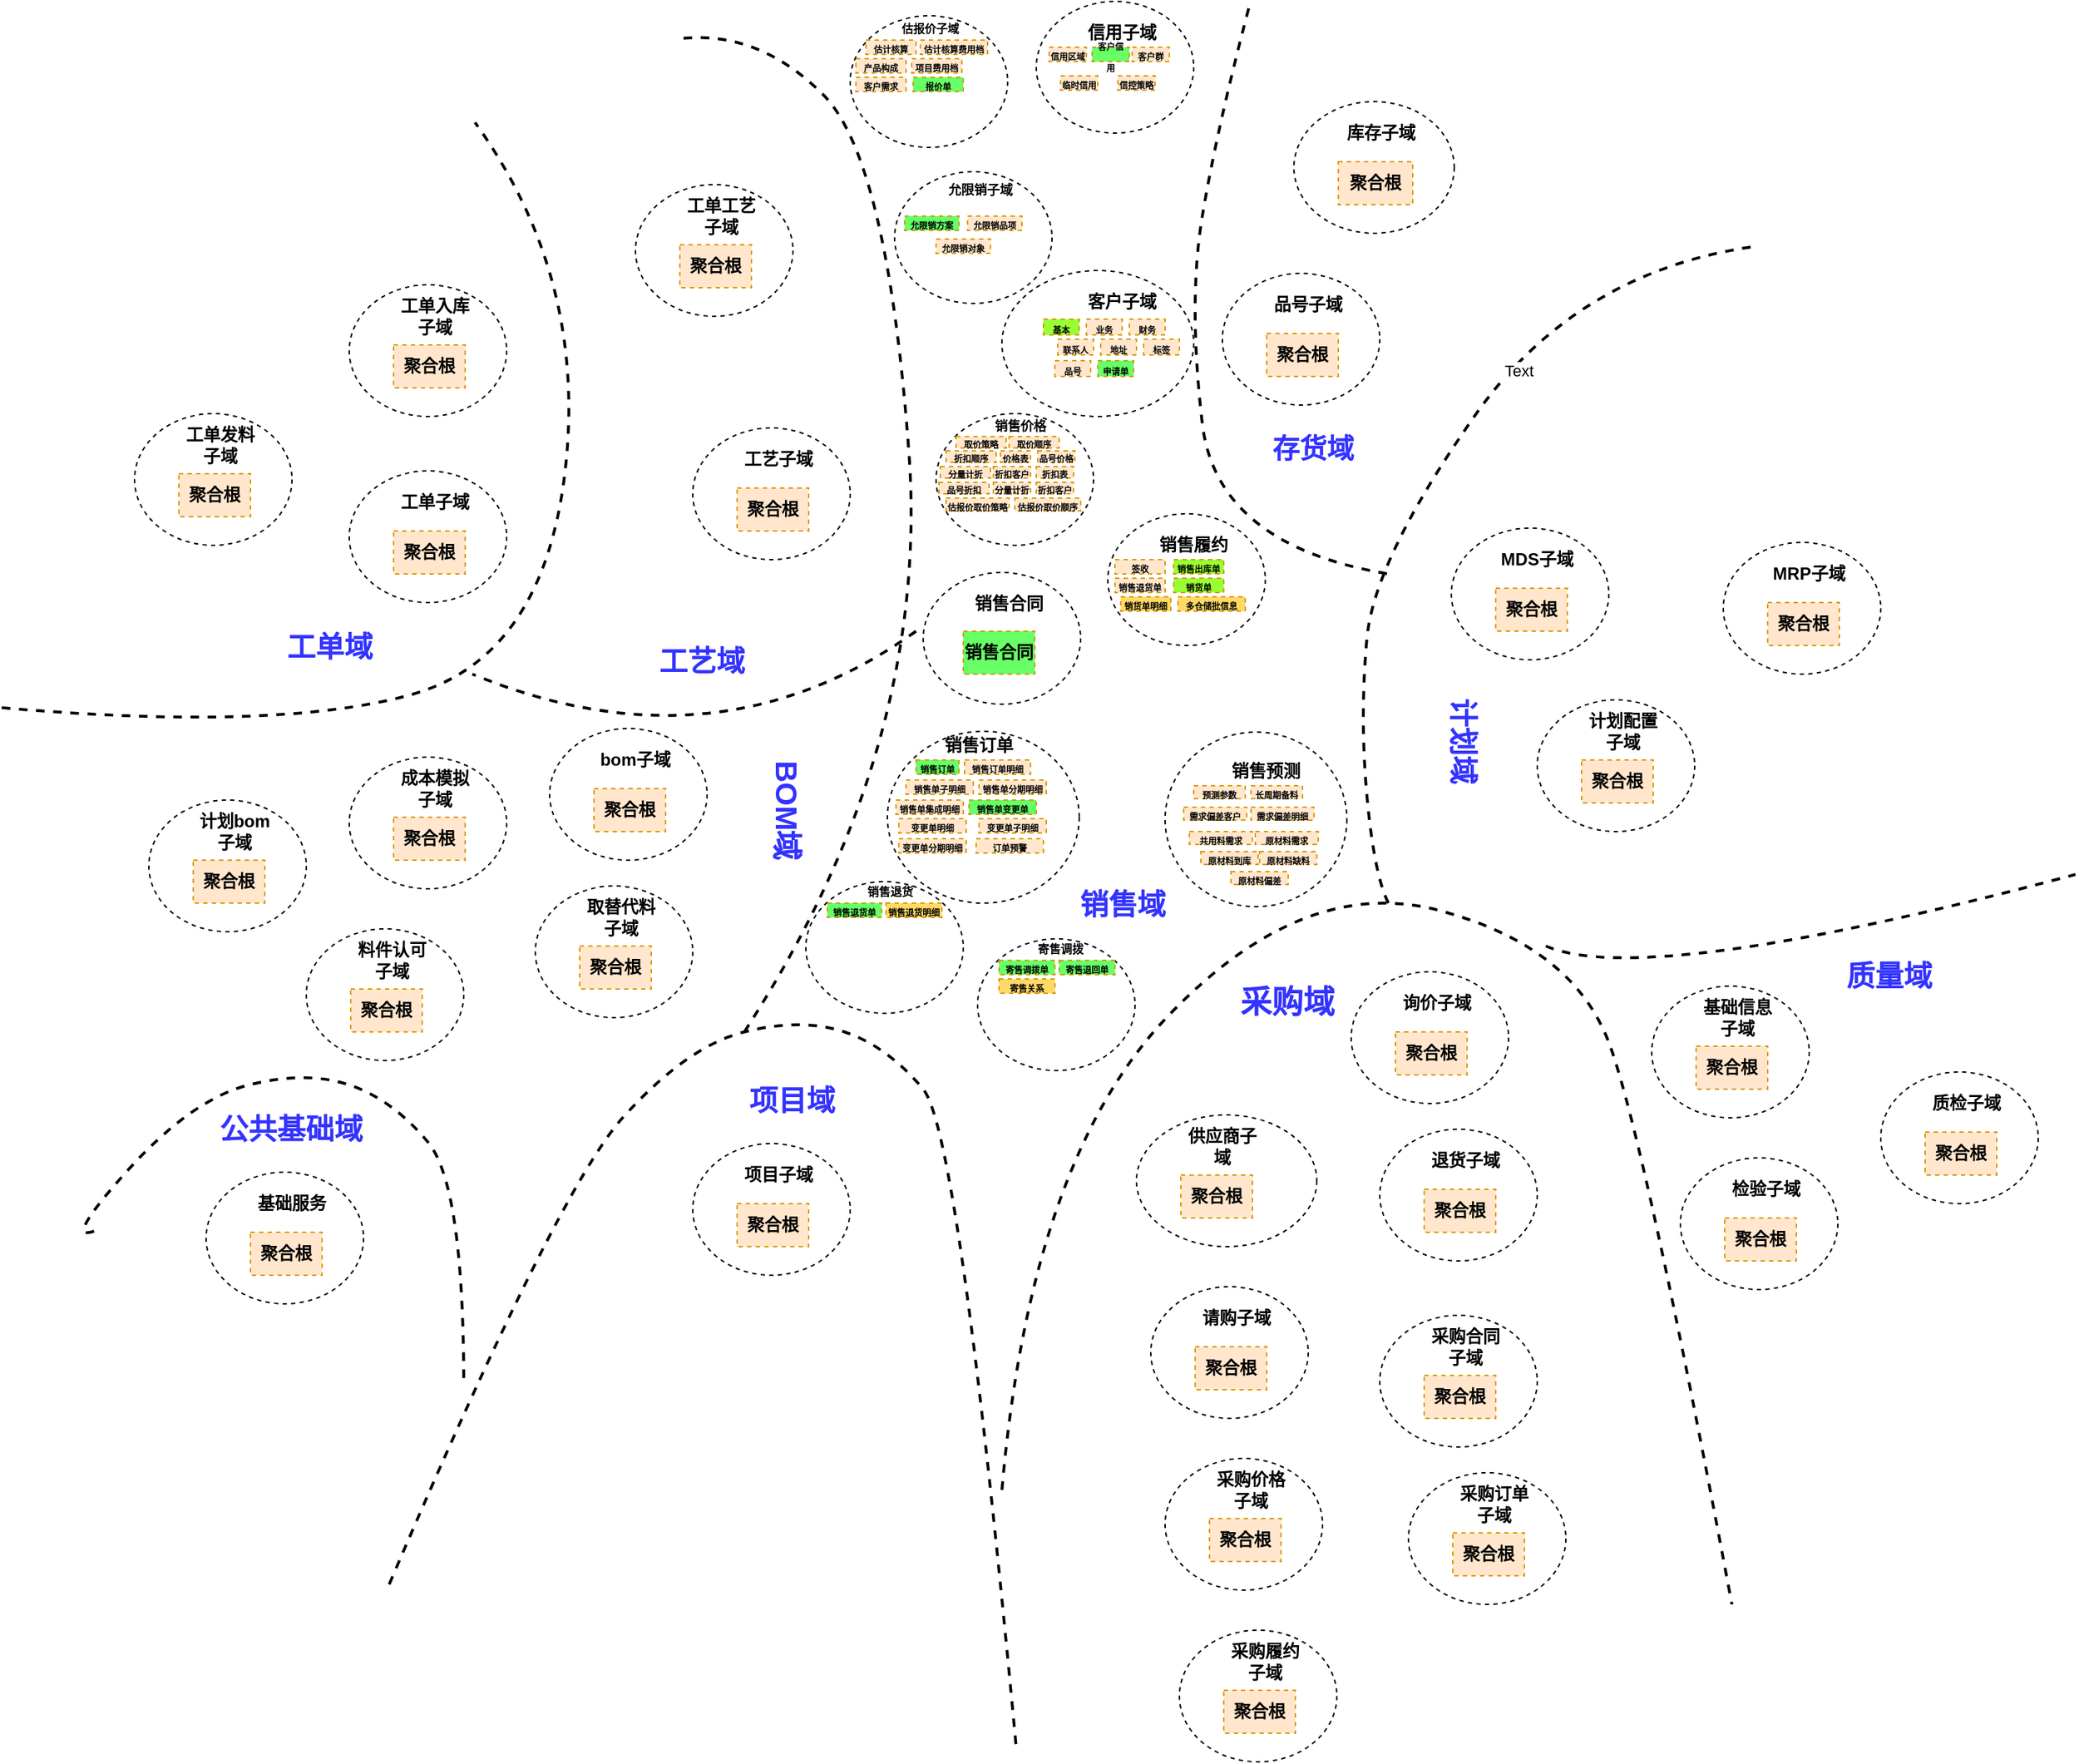 <mxfile version="24.4.0" type="github">
  <diagram name="第 1 页" id="gAhneNLGMRocs_wJU73B">
    <mxGraphModel dx="2501" dy="738" grid="1" gridSize="10" guides="1" tooltips="1" connect="1" arrows="1" fold="1" page="1" pageScale="1" pageWidth="827" pageHeight="1169" math="0" shadow="0">
      <root>
        <mxCell id="0" />
        <mxCell id="1" parent="0" />
        <mxCell id="z-uqwMR72b3MVvRLqWOY-53" value="" style="curved=1;endArrow=none;html=1;dashed=1;endFill=0;strokeWidth=2;fontStyle=1;exitX=0.005;exitY=0.406;exitDx=0;exitDy=0;exitPerimeter=0;" parent="1" edge="1">
          <mxGeometry width="50" height="50" relative="1" as="geometry">
            <mxPoint x="-318.8" y="543.44" as="sourcePoint" />
            <mxPoint x="11.847" y="134.539" as="targetPoint" />
            <Array as="points">
              <mxPoint x="-130" y="560" />
              <mxPoint x="60" y="510" />
              <mxPoint x="90" y="243" />
            </Array>
          </mxGeometry>
        </mxCell>
        <mxCell id="z-uqwMR72b3MVvRLqWOY-54" value="" style="curved=1;endArrow=none;html=1;dashed=1;endFill=0;strokeWidth=2;fontStyle=1;" parent="1" edge="1">
          <mxGeometry width="50" height="50" relative="1" as="geometry">
            <mxPoint x="380" y="1090" as="sourcePoint" />
            <mxPoint x="890" y="1170" as="targetPoint" />
            <Array as="points">
              <mxPoint x="400" y="860" />
              <mxPoint x="590" y="660" />
              <mxPoint x="780" y="710" />
              <mxPoint x="830" y="850" />
            </Array>
          </mxGeometry>
        </mxCell>
        <mxCell id="z-uqwMR72b3MVvRLqWOY-55" value="" style="curved=1;endArrow=none;html=1;dashed=1;endFill=0;strokeWidth=2;fontStyle=1;exitX=0.193;exitY=0.9;exitDx=0;exitDy=0;exitPerimeter=0;" parent="1" edge="1">
          <mxGeometry width="50" height="50" relative="1" as="geometry">
            <mxPoint x="-48.08" y="1156" as="sourcePoint" />
            <mxPoint x="390" y="1270" as="targetPoint" />
            <Array as="points">
              <mxPoint x="70" y="880" />
              <mxPoint x="160" y="780" />
              <mxPoint x="240" y="760" />
              <mxPoint x="300" y="780" />
              <mxPoint x="350" y="840" />
            </Array>
          </mxGeometry>
        </mxCell>
        <mxCell id="z-uqwMR72b3MVvRLqWOY-56" value="" style="curved=1;endArrow=none;html=1;dashed=1;endFill=0;strokeWidth=2;fontStyle=1;" parent="1" edge="1">
          <mxGeometry width="50" height="50" relative="1" as="geometry">
            <mxPoint x="320" y="490" as="sourcePoint" />
            <mxPoint x="10" y="520" as="targetPoint" />
            <Array as="points">
              <mxPoint x="180" y="590" />
              <mxPoint x="10" y="520" />
            </Array>
          </mxGeometry>
        </mxCell>
        <mxCell id="z-uqwMR72b3MVvRLqWOY-57" value="" style="curved=1;endArrow=none;html=1;dashed=1;endFill=0;strokeWidth=2;entryX=1;entryY=0;entryDx=0;entryDy=0;" parent="1" edge="1">
          <mxGeometry width="50" height="50" relative="1" as="geometry">
            <mxPoint x="650" y="680" as="sourcePoint" />
            <mxPoint x="903.117" y="221.594" as="targetPoint" />
            <Array as="points">
              <mxPoint x="640" y="660" />
              <mxPoint x="630" y="550" />
              <mxPoint x="640" y="440" />
              <mxPoint x="780" y="240" />
            </Array>
          </mxGeometry>
        </mxCell>
        <mxCell id="YBVbsnw1X_i6yfcpu3ao-67" value="Text" style="edgeLabel;html=1;align=center;verticalAlign=middle;resizable=0;points=[];" vertex="1" connectable="0" parent="z-uqwMR72b3MVvRLqWOY-57">
          <mxGeometry x="0.338" y="-7" relative="1" as="geometry">
            <mxPoint as="offset" />
          </mxGeometry>
        </mxCell>
        <mxCell id="z-uqwMR72b3MVvRLqWOY-58" value="" style="curved=1;endArrow=none;html=1;dashed=1;endFill=0;strokeWidth=2;endSize=4;entryX=0.334;entryY=0.029;entryDx=0;entryDy=0;entryPerimeter=0;" parent="1" edge="1">
          <mxGeometry width="50" height="50" relative="1" as="geometry">
            <mxPoint x="200" y="770" as="sourcePoint" />
            <mxPoint x="154.96" y="75.96" as="targetPoint" />
            <Array as="points">
              <mxPoint x="330" y="570" />
              <mxPoint x="300" y="160" />
              <mxPoint x="210" y="70" />
            </Array>
          </mxGeometry>
        </mxCell>
        <mxCell id="z-uqwMR72b3MVvRLqWOY-61" value="&lt;b&gt;&lt;font style=&quot;font-size: 22px&quot;&gt;采购域&lt;/font&gt;&lt;/b&gt;" style="text;html=1;align=center;verticalAlign=middle;resizable=0;points=[];autosize=1;strokeColor=none;fontSize=12;fontColor=#3333FF;" parent="1" vertex="1">
          <mxGeometry x="534" y="730" width="90" height="40" as="geometry" />
        </mxCell>
        <mxCell id="z-uqwMR72b3MVvRLqWOY-62" value="&lt;font style=&quot;font-size: 20px&quot;&gt;&lt;b&gt;项目域&lt;/b&gt;&lt;/font&gt;" style="text;html=1;align=center;verticalAlign=middle;resizable=0;points=[];autosize=1;strokeColor=none;fontSize=12;fontColor=#3333FF;" parent="1" vertex="1">
          <mxGeometry x="193" y="797" width="80" height="40" as="geometry" />
        </mxCell>
        <mxCell id="z-uqwMR72b3MVvRLqWOY-63" value="&lt;font style=&quot;font-size: 21px&quot;&gt;&lt;b&gt;BOM域&lt;/b&gt;&lt;/font&gt;" style="text;html=1;align=center;verticalAlign=middle;resizable=0;points=[];autosize=1;strokeColor=none;fontSize=12;rotation=90;fontColor=#3333FF;" parent="1" vertex="1">
          <mxGeometry x="185" y="595" width="90" height="40" as="geometry" />
        </mxCell>
        <mxCell id="z-uqwMR72b3MVvRLqWOY-64" value="&lt;font style=&quot;font-size: 20px&quot; color=&quot;#3333ff&quot;&gt;&lt;b&gt;计划域&lt;/b&gt;&lt;/font&gt;" style="text;html=1;align=center;verticalAlign=middle;resizable=0;points=[];autosize=1;strokeColor=none;fontSize=12;rotation=90;" parent="1" vertex="1">
          <mxGeometry x="663" y="547" width="80" height="40" as="geometry" />
        </mxCell>
        <mxCell id="z-uqwMR72b3MVvRLqWOY-65" value="&lt;font size=&quot;1&quot;&gt;&lt;b style=&quot;font-size: 20px&quot;&gt;销售域&lt;/b&gt;&lt;/font&gt;" style="text;html=1;align=center;verticalAlign=middle;resizable=0;points=[];autosize=1;strokeColor=none;fontSize=12;fontColor=#3333FF;" parent="1" vertex="1">
          <mxGeometry x="424" y="660" width="80" height="40" as="geometry" />
        </mxCell>
        <mxCell id="z-uqwMR72b3MVvRLqWOY-67" value="&lt;font size=&quot;1&quot;&gt;&lt;b style=&quot;font-size: 20px&quot;&gt;工单域&lt;/b&gt;&lt;/font&gt;" style="text;html=1;align=center;verticalAlign=middle;resizable=0;points=[];autosize=1;strokeColor=none;fontSize=12;fontColor=#3333FF;" parent="1" vertex="1">
          <mxGeometry x="-130" y="480" width="80" height="40" as="geometry" />
        </mxCell>
        <mxCell id="z-uqwMR72b3MVvRLqWOY-77" value="" style="ellipse;whiteSpace=wrap;html=1;gradientColor=#ffffff;dashed=1;fontStyle=1" parent="1" vertex="1">
          <mxGeometry x="274" y="60" width="110" height="92" as="geometry" />
        </mxCell>
        <mxCell id="z-uqwMR72b3MVvRLqWOY-78" value="&lt;font style=&quot;font-size: 6px;&quot;&gt;估计核算&lt;/font&gt;" style="rounded=0;whiteSpace=wrap;html=1;dashed=1;fillColor=#ffe6cc;strokeColor=#d79b00;fontStyle=1;fontSize=12;" parent="1" vertex="1">
          <mxGeometry x="285" y="77" width="35" height="10" as="geometry" />
        </mxCell>
        <mxCell id="z-uqwMR72b3MVvRLqWOY-81" value="&lt;b&gt;&lt;font style=&quot;font-size: 8px;&quot;&gt;估报价子域&lt;/font&gt;&lt;/b&gt;" style="text;html=1;strokeColor=none;fillColor=none;align=center;verticalAlign=middle;whiteSpace=wrap;rounded=0;" parent="1" vertex="1">
          <mxGeometry x="300" y="58" width="60" height="20" as="geometry" />
        </mxCell>
        <mxCell id="z-uqwMR72b3MVvRLqWOY-84" value="" style="curved=1;endArrow=none;html=1;dashed=1;endFill=0;strokeWidth=2;" parent="1" edge="1">
          <mxGeometry width="50" height="50" relative="1" as="geometry">
            <mxPoint x="760" y="710" as="sourcePoint" />
            <mxPoint x="1130" y="660" as="targetPoint" />
            <Array as="points">
              <mxPoint x="830" y="740" />
            </Array>
          </mxGeometry>
        </mxCell>
        <mxCell id="z-uqwMR72b3MVvRLqWOY-87" value="&lt;font style=&quot;font-size: 20px&quot;&gt;&lt;b&gt;质量域&lt;/b&gt;&lt;/font&gt;" style="text;html=1;strokeColor=none;fillColor=none;align=center;verticalAlign=middle;whiteSpace=wrap;rounded=0;fontColor=#3333FF;" parent="1" vertex="1">
          <mxGeometry x="950" y="720" width="100" height="20" as="geometry" />
        </mxCell>
        <mxCell id="z-uqwMR72b3MVvRLqWOY-115" value="" style="curved=1;endArrow=none;html=1;dashed=1;strokeWidth=2;endFill=0;exitX=0.61;exitY=0.012;exitDx=0;exitDy=0;exitPerimeter=0;" parent="1" edge="1">
          <mxGeometry width="50" height="50" relative="1" as="geometry">
            <mxPoint x="552.4" y="54.88" as="sourcePoint" />
            <mxPoint x="650" y="450" as="targetPoint" />
            <Array as="points">
              <mxPoint x="530" y="140" />
              <mxPoint x="510" y="260" />
              <mxPoint x="530" y="430" />
            </Array>
          </mxGeometry>
        </mxCell>
        <mxCell id="z-uqwMR72b3MVvRLqWOY-116" value="&lt;font style=&quot;font-size: 19px&quot; color=&quot;#3333ff&quot;&gt;&lt;b&gt;存货域&lt;/b&gt;&lt;/font&gt;" style="text;html=1;strokeColor=none;fillColor=none;align=center;verticalAlign=middle;whiteSpace=wrap;rounded=0;" parent="1" vertex="1">
          <mxGeometry x="555" y="353" width="85" height="20" as="geometry" />
        </mxCell>
        <mxCell id="z-uqwMR72b3MVvRLqWOY-169" value="" style="ellipse;whiteSpace=wrap;html=1;gradientColor=#ffffff;dashed=1;fontStyle=1" parent="1" vertex="1">
          <mxGeometry x="404" y="50" width="110" height="92" as="geometry" />
        </mxCell>
        <mxCell id="z-uqwMR72b3MVvRLqWOY-170" value="&lt;font style=&quot;font-size: 6px;&quot;&gt;信用区域&lt;/font&gt;" style="rounded=0;whiteSpace=wrap;html=1;dashed=1;fillColor=#ffe6cc;strokeColor=#d79b00;fontStyle=1;fontSize=12;" parent="1" vertex="1">
          <mxGeometry x="413" y="82" width="26" height="10" as="geometry" />
        </mxCell>
        <mxCell id="z-uqwMR72b3MVvRLqWOY-171" value="&lt;b&gt;信用子域&lt;/b&gt;" style="text;html=1;strokeColor=none;fillColor=none;align=center;verticalAlign=middle;whiteSpace=wrap;rounded=0;" parent="1" vertex="1">
          <mxGeometry x="434" y="62" width="60" height="20" as="geometry" />
        </mxCell>
        <mxCell id="z-uqwMR72b3MVvRLqWOY-172" value="" style="ellipse;whiteSpace=wrap;html=1;gradientColor=#ffffff;dashed=1;fontStyle=1" parent="1" vertex="1">
          <mxGeometry x="305" y="169" width="110" height="92" as="geometry" />
        </mxCell>
        <mxCell id="z-uqwMR72b3MVvRLqWOY-173" value="&lt;font style=&quot;font-size: 6px;&quot;&gt;允限销方案&lt;/font&gt;" style="rounded=0;whiteSpace=wrap;html=1;dashed=1;fillColor=#66FF66;strokeColor=#d79b00;fontStyle=1;fontSize=12;" parent="1" vertex="1">
          <mxGeometry x="312" y="200" width="38" height="10" as="geometry" />
        </mxCell>
        <mxCell id="z-uqwMR72b3MVvRLqWOY-174" value="&lt;b&gt;&lt;font style=&quot;font-size: 9px;&quot;&gt;允限销子域&lt;/font&gt;&lt;/b&gt;" style="text;html=1;strokeColor=none;fillColor=none;align=center;verticalAlign=middle;whiteSpace=wrap;rounded=0;" parent="1" vertex="1">
          <mxGeometry x="335" y="171" width="60" height="20" as="geometry" />
        </mxCell>
        <mxCell id="z-uqwMR72b3MVvRLqWOY-175" value="" style="ellipse;whiteSpace=wrap;html=1;gradientColor=#ffffff;dashed=1;fontStyle=1" parent="1" vertex="1">
          <mxGeometry x="380" y="238" width="134" height="102" as="geometry" />
        </mxCell>
        <mxCell id="z-uqwMR72b3MVvRLqWOY-176" value="&lt;span style=&quot;font-size: 6px;&quot;&gt;业务&lt;/span&gt;" style="rounded=0;whiteSpace=wrap;html=1;dashed=1;fillColor=#ffe6cc;strokeColor=#d79b00;fontStyle=1;fontSize=12;" parent="1" vertex="1">
          <mxGeometry x="439" y="272" width="25" height="11" as="geometry" />
        </mxCell>
        <mxCell id="z-uqwMR72b3MVvRLqWOY-177" value="&lt;b&gt;客户子域&lt;/b&gt;" style="text;html=1;strokeColor=none;fillColor=none;align=center;verticalAlign=middle;whiteSpace=wrap;rounded=0;" parent="1" vertex="1">
          <mxGeometry x="434" y="250" width="60" height="20" as="geometry" />
        </mxCell>
        <mxCell id="z-uqwMR72b3MVvRLqWOY-178" value="" style="ellipse;whiteSpace=wrap;html=1;gradientColor=#ffffff;dashed=1;fontStyle=1" parent="1" vertex="1">
          <mxGeometry x="334" y="338" width="110" height="92" as="geometry" />
        </mxCell>
        <mxCell id="z-uqwMR72b3MVvRLqWOY-179" value="&lt;font style=&quot;font-size: 6px;&quot;&gt;取价策略&lt;/font&gt;" style="rounded=0;whiteSpace=wrap;html=1;dashed=1;fillColor=#ffe6cc;strokeColor=#d79b00;fontStyle=1;fontSize=12;" parent="1" vertex="1">
          <mxGeometry x="348" y="354" width="35" height="8" as="geometry" />
        </mxCell>
        <mxCell id="z-uqwMR72b3MVvRLqWOY-180" value="&lt;b&gt;&lt;font style=&quot;font-size: 9px;&quot;&gt;销售价格&lt;/font&gt;&lt;/b&gt;" style="text;html=1;strokeColor=none;fillColor=none;align=center;verticalAlign=middle;whiteSpace=wrap;rounded=0;" parent="1" vertex="1">
          <mxGeometry x="363" y="336" width="60" height="20" as="geometry" />
        </mxCell>
        <mxCell id="z-uqwMR72b3MVvRLqWOY-181" value="" style="ellipse;whiteSpace=wrap;html=1;gradientColor=#ffffff;dashed=1;fontStyle=1" parent="1" vertex="1">
          <mxGeometry x="454" y="408" width="110" height="92" as="geometry" />
        </mxCell>
        <mxCell id="z-uqwMR72b3MVvRLqWOY-182" value="&lt;font style=&quot;font-size: 6px;&quot;&gt;签收&lt;/font&gt;" style="rounded=0;whiteSpace=wrap;html=1;dashed=1;fillColor=#ffe6cc;strokeColor=#d79b00;fontStyle=1;fontSize=12;" parent="1" vertex="1">
          <mxGeometry x="459" y="440" width="35" height="10" as="geometry" />
        </mxCell>
        <mxCell id="z-uqwMR72b3MVvRLqWOY-183" value="&lt;b&gt;销售履约&lt;/b&gt;" style="text;html=1;strokeColor=none;fillColor=none;align=center;verticalAlign=middle;whiteSpace=wrap;rounded=0;" parent="1" vertex="1">
          <mxGeometry x="484" y="420" width="60" height="20" as="geometry" />
        </mxCell>
        <mxCell id="z-uqwMR72b3MVvRLqWOY-184" value="" style="ellipse;whiteSpace=wrap;html=1;gradientColor=#ffffff;dashed=1;fontStyle=1" parent="1" vertex="1">
          <mxGeometry x="325" y="449" width="110" height="92" as="geometry" />
        </mxCell>
        <mxCell id="z-uqwMR72b3MVvRLqWOY-185" value="销售合同" style="rounded=0;whiteSpace=wrap;html=1;dashed=1;fillColor=#66FF66;strokeColor=#d79b00;fontStyle=1;fontSize=12;" parent="1" vertex="1">
          <mxGeometry x="353" y="490" width="50" height="30" as="geometry" />
        </mxCell>
        <mxCell id="z-uqwMR72b3MVvRLqWOY-186" value="&lt;b&gt;销售合同&lt;/b&gt;" style="text;html=1;strokeColor=none;fillColor=none;align=center;verticalAlign=middle;whiteSpace=wrap;rounded=0;" parent="1" vertex="1">
          <mxGeometry x="355" y="461" width="60" height="20" as="geometry" />
        </mxCell>
        <mxCell id="z-uqwMR72b3MVvRLqWOY-187" value="" style="ellipse;whiteSpace=wrap;html=1;gradientColor=#ffffff;dashed=1;fontStyle=1" parent="1" vertex="1">
          <mxGeometry x="494" y="560.5" width="127" height="122" as="geometry" />
        </mxCell>
        <mxCell id="z-uqwMR72b3MVvRLqWOY-188" value="&lt;span style=&quot;font-size: 6px;&quot;&gt;预测参数&lt;/span&gt;" style="rounded=0;whiteSpace=wrap;html=1;dashed=1;fillColor=#ffe6cc;strokeColor=#d79b00;fontStyle=1;fontSize=12;" parent="1" vertex="1">
          <mxGeometry x="514" y="598" width="36" height="9" as="geometry" />
        </mxCell>
        <mxCell id="z-uqwMR72b3MVvRLqWOY-189" value="&lt;b&gt;销售预测&lt;/b&gt;" style="text;html=1;strokeColor=none;fillColor=none;align=center;verticalAlign=middle;whiteSpace=wrap;rounded=0;" parent="1" vertex="1">
          <mxGeometry x="534" y="578" width="61" height="19" as="geometry" />
        </mxCell>
        <mxCell id="z-uqwMR72b3MVvRLqWOY-190" value="" style="ellipse;whiteSpace=wrap;html=1;gradientColor=#ffffff;dashed=1;fontStyle=1" parent="1" vertex="1">
          <mxGeometry x="300" y="560" width="134" height="120" as="geometry" />
        </mxCell>
        <mxCell id="z-uqwMR72b3MVvRLqWOY-191" value="&lt;font style=&quot;font-size: 6px;&quot;&gt;销售订单&lt;/font&gt;" style="rounded=0;whiteSpace=wrap;html=1;dashed=1;fillColor=#66FF66;strokeColor=#d79b00;fontStyle=1;fontSize=12;" parent="1" vertex="1">
          <mxGeometry x="320" y="580" width="30" height="10" as="geometry" />
        </mxCell>
        <mxCell id="z-uqwMR72b3MVvRLqWOY-192" value="&lt;b&gt;销售订单&lt;/b&gt;" style="text;html=1;strokeColor=none;fillColor=none;align=center;verticalAlign=middle;whiteSpace=wrap;rounded=0;" parent="1" vertex="1">
          <mxGeometry x="334" y="560" width="60" height="20" as="geometry" />
        </mxCell>
        <mxCell id="z-uqwMR72b3MVvRLqWOY-193" value="" style="ellipse;whiteSpace=wrap;html=1;gradientColor=#ffffff;dashed=1;fontStyle=1" parent="1" vertex="1">
          <mxGeometry x="474" y="828" width="126" height="92" as="geometry" />
        </mxCell>
        <mxCell id="z-uqwMR72b3MVvRLqWOY-194" value="聚合根" style="rounded=0;whiteSpace=wrap;html=1;dashed=1;fillColor=#ffe6cc;strokeColor=#d79b00;fontStyle=1;fontSize=12;" parent="1" vertex="1">
          <mxGeometry x="505" y="870" width="50" height="30" as="geometry" />
        </mxCell>
        <mxCell id="z-uqwMR72b3MVvRLqWOY-195" value="&lt;b&gt;供应商子域&lt;/b&gt;" style="text;html=1;strokeColor=none;fillColor=none;align=center;verticalAlign=middle;whiteSpace=wrap;rounded=0;" parent="1" vertex="1">
          <mxGeometry x="504" y="840" width="60" height="20" as="geometry" />
        </mxCell>
        <mxCell id="z-uqwMR72b3MVvRLqWOY-196" value="" style="ellipse;whiteSpace=wrap;html=1;gradientColor=#ffffff;dashed=1;fontStyle=1" parent="1" vertex="1">
          <mxGeometry x="624" y="728" width="110" height="92" as="geometry" />
        </mxCell>
        <mxCell id="z-uqwMR72b3MVvRLqWOY-197" value="聚合根" style="rounded=0;whiteSpace=wrap;html=1;dashed=1;fillColor=#ffe6cc;strokeColor=#d79b00;fontStyle=1;fontSize=12;" parent="1" vertex="1">
          <mxGeometry x="655" y="770" width="50" height="30" as="geometry" />
        </mxCell>
        <mxCell id="z-uqwMR72b3MVvRLqWOY-198" value="&lt;b&gt;询价子域&lt;/b&gt;" style="text;html=1;strokeColor=none;fillColor=none;align=center;verticalAlign=middle;whiteSpace=wrap;rounded=0;" parent="1" vertex="1">
          <mxGeometry x="654" y="740" width="60" height="20" as="geometry" />
        </mxCell>
        <mxCell id="z-uqwMR72b3MVvRLqWOY-199" value="" style="ellipse;whiteSpace=wrap;html=1;gradientColor=#ffffff;dashed=1;fontStyle=1" parent="1" vertex="1">
          <mxGeometry x="484" y="948" width="110" height="92" as="geometry" />
        </mxCell>
        <mxCell id="z-uqwMR72b3MVvRLqWOY-200" value="聚合根" style="rounded=0;whiteSpace=wrap;html=1;dashed=1;fillColor=#ffe6cc;strokeColor=#d79b00;fontStyle=1;fontSize=12;" parent="1" vertex="1">
          <mxGeometry x="515" y="990" width="50" height="30" as="geometry" />
        </mxCell>
        <mxCell id="z-uqwMR72b3MVvRLqWOY-201" value="&lt;b&gt;请购子域&lt;/b&gt;" style="text;html=1;strokeColor=none;fillColor=none;align=center;verticalAlign=middle;whiteSpace=wrap;rounded=0;" parent="1" vertex="1">
          <mxGeometry x="514" y="960" width="60" height="20" as="geometry" />
        </mxCell>
        <mxCell id="z-uqwMR72b3MVvRLqWOY-204" value="" style="ellipse;whiteSpace=wrap;html=1;gradientColor=#ffffff;dashed=1;fontStyle=1" parent="1" vertex="1">
          <mxGeometry x="644" y="838" width="110" height="92" as="geometry" />
        </mxCell>
        <mxCell id="z-uqwMR72b3MVvRLqWOY-205" value="聚合根" style="rounded=0;whiteSpace=wrap;html=1;dashed=1;fillColor=#ffe6cc;strokeColor=#d79b00;fontStyle=1;fontSize=12;" parent="1" vertex="1">
          <mxGeometry x="675" y="880" width="50" height="30" as="geometry" />
        </mxCell>
        <mxCell id="z-uqwMR72b3MVvRLqWOY-206" value="&lt;b&gt;退货子域&lt;/b&gt;" style="text;html=1;strokeColor=none;fillColor=none;align=center;verticalAlign=middle;whiteSpace=wrap;rounded=0;" parent="1" vertex="1">
          <mxGeometry x="674" y="850" width="60" height="20" as="geometry" />
        </mxCell>
        <mxCell id="z-uqwMR72b3MVvRLqWOY-207" value="" style="ellipse;whiteSpace=wrap;html=1;gradientColor=#ffffff;dashed=1;fontStyle=1" parent="1" vertex="1">
          <mxGeometry x="494" y="1068" width="110" height="92" as="geometry" />
        </mxCell>
        <mxCell id="z-uqwMR72b3MVvRLqWOY-208" value="聚合根" style="rounded=0;whiteSpace=wrap;html=1;dashed=1;fillColor=#ffe6cc;strokeColor=#d79b00;fontStyle=1;fontSize=12;" parent="1" vertex="1">
          <mxGeometry x="525" y="1110" width="50" height="30" as="geometry" />
        </mxCell>
        <mxCell id="z-uqwMR72b3MVvRLqWOY-209" value="&lt;b&gt;采购价格子域&lt;/b&gt;" style="text;html=1;strokeColor=none;fillColor=none;align=center;verticalAlign=middle;whiteSpace=wrap;rounded=0;" parent="1" vertex="1">
          <mxGeometry x="524" y="1080" width="60" height="20" as="geometry" />
        </mxCell>
        <mxCell id="z-uqwMR72b3MVvRLqWOY-210" value="" style="ellipse;whiteSpace=wrap;html=1;gradientColor=#ffffff;dashed=1;fontStyle=1" parent="1" vertex="1">
          <mxGeometry x="644" y="968" width="110" height="92" as="geometry" />
        </mxCell>
        <mxCell id="z-uqwMR72b3MVvRLqWOY-211" value="聚合根" style="rounded=0;whiteSpace=wrap;html=1;dashed=1;fillColor=#ffe6cc;strokeColor=#d79b00;fontStyle=1;fontSize=12;" parent="1" vertex="1">
          <mxGeometry x="675" y="1010" width="50" height="30" as="geometry" />
        </mxCell>
        <mxCell id="z-uqwMR72b3MVvRLqWOY-212" value="&lt;b&gt;采购合同子域&lt;/b&gt;" style="text;html=1;strokeColor=none;fillColor=none;align=center;verticalAlign=middle;whiteSpace=wrap;rounded=0;" parent="1" vertex="1">
          <mxGeometry x="674" y="980" width="60" height="20" as="geometry" />
        </mxCell>
        <mxCell id="z-uqwMR72b3MVvRLqWOY-213" value="" style="ellipse;whiteSpace=wrap;html=1;gradientColor=#ffffff;dashed=1;fontStyle=1" parent="1" vertex="1">
          <mxGeometry x="504" y="1188" width="110" height="92" as="geometry" />
        </mxCell>
        <mxCell id="z-uqwMR72b3MVvRLqWOY-214" value="聚合根" style="rounded=0;whiteSpace=wrap;html=1;dashed=1;fillColor=#ffe6cc;strokeColor=#d79b00;fontStyle=1;fontSize=12;" parent="1" vertex="1">
          <mxGeometry x="535" y="1230" width="50" height="30" as="geometry" />
        </mxCell>
        <mxCell id="z-uqwMR72b3MVvRLqWOY-215" value="&lt;b&gt;采购履约子域&lt;/b&gt;" style="text;html=1;strokeColor=none;fillColor=none;align=center;verticalAlign=middle;whiteSpace=wrap;rounded=0;" parent="1" vertex="1">
          <mxGeometry x="534" y="1200" width="60" height="20" as="geometry" />
        </mxCell>
        <mxCell id="z-uqwMR72b3MVvRLqWOY-216" value="" style="ellipse;whiteSpace=wrap;html=1;gradientColor=#ffffff;dashed=1;fontStyle=1" parent="1" vertex="1">
          <mxGeometry x="664" y="1078" width="110" height="92" as="geometry" />
        </mxCell>
        <mxCell id="z-uqwMR72b3MVvRLqWOY-217" value="聚合根" style="rounded=0;whiteSpace=wrap;html=1;dashed=1;fillColor=#ffe6cc;strokeColor=#d79b00;fontStyle=1;fontSize=12;" parent="1" vertex="1">
          <mxGeometry x="695" y="1120" width="50" height="30" as="geometry" />
        </mxCell>
        <mxCell id="z-uqwMR72b3MVvRLqWOY-218" value="&lt;b&gt;采购订单子域&lt;/b&gt;" style="text;html=1;strokeColor=none;fillColor=none;align=center;verticalAlign=middle;whiteSpace=wrap;rounded=0;" parent="1" vertex="1">
          <mxGeometry x="694" y="1090" width="60" height="20" as="geometry" />
        </mxCell>
        <mxCell id="z-uqwMR72b3MVvRLqWOY-219" value="&lt;font size=&quot;1&quot;&gt;&lt;b style=&quot;font-size: 20px&quot;&gt;工艺域&lt;/b&gt;&lt;/font&gt;" style="text;html=1;align=center;verticalAlign=middle;resizable=0;points=[];autosize=1;strokeColor=none;fontSize=12;fontColor=#3333FF;" parent="1" vertex="1">
          <mxGeometry x="130" y="490" width="80" height="40" as="geometry" />
        </mxCell>
        <mxCell id="z-uqwMR72b3MVvRLqWOY-220" value="" style="ellipse;whiteSpace=wrap;html=1;gradientColor=#ffffff;dashed=1;fontStyle=1" parent="1" vertex="1">
          <mxGeometry x="64" y="558" width="110" height="92" as="geometry" />
        </mxCell>
        <mxCell id="z-uqwMR72b3MVvRLqWOY-221" value="聚合根" style="rounded=0;whiteSpace=wrap;html=1;dashed=1;fillColor=#ffe6cc;strokeColor=#d79b00;fontStyle=1;fontSize=12;" parent="1" vertex="1">
          <mxGeometry x="95" y="600" width="50" height="30" as="geometry" />
        </mxCell>
        <mxCell id="z-uqwMR72b3MVvRLqWOY-222" value="&lt;b&gt;bom子域&lt;/b&gt;" style="text;html=1;strokeColor=none;fillColor=none;align=center;verticalAlign=middle;whiteSpace=wrap;rounded=0;" parent="1" vertex="1">
          <mxGeometry x="94" y="570" width="60" height="20" as="geometry" />
        </mxCell>
        <mxCell id="z-uqwMR72b3MVvRLqWOY-223" value="" style="ellipse;whiteSpace=wrap;html=1;gradientColor=#ffffff;dashed=1;fontStyle=1" parent="1" vertex="1">
          <mxGeometry x="54" y="668" width="110" height="92" as="geometry" />
        </mxCell>
        <mxCell id="z-uqwMR72b3MVvRLqWOY-224" value="聚合根" style="rounded=0;whiteSpace=wrap;html=1;dashed=1;fillColor=#ffe6cc;strokeColor=#d79b00;fontStyle=1;fontSize=12;" parent="1" vertex="1">
          <mxGeometry x="85" y="710" width="50" height="30" as="geometry" />
        </mxCell>
        <mxCell id="z-uqwMR72b3MVvRLqWOY-225" value="&lt;b&gt;取替代料子域&lt;/b&gt;" style="text;html=1;strokeColor=none;fillColor=none;align=center;verticalAlign=middle;whiteSpace=wrap;rounded=0;" parent="1" vertex="1">
          <mxGeometry x="84" y="680" width="60" height="20" as="geometry" />
        </mxCell>
        <mxCell id="z-uqwMR72b3MVvRLqWOY-226" value="" style="ellipse;whiteSpace=wrap;html=1;gradientColor=#ffffff;dashed=1;fontStyle=1" parent="1" vertex="1">
          <mxGeometry x="-76" y="578" width="110" height="92" as="geometry" />
        </mxCell>
        <mxCell id="z-uqwMR72b3MVvRLqWOY-227" value="聚合根" style="rounded=0;whiteSpace=wrap;html=1;dashed=1;fillColor=#ffe6cc;strokeColor=#d79b00;fontStyle=1;fontSize=12;" parent="1" vertex="1">
          <mxGeometry x="-45" y="620" width="50" height="30" as="geometry" />
        </mxCell>
        <mxCell id="z-uqwMR72b3MVvRLqWOY-228" value="&lt;b&gt;成本模拟子域&lt;/b&gt;" style="text;html=1;strokeColor=none;fillColor=none;align=center;verticalAlign=middle;whiteSpace=wrap;rounded=0;" parent="1" vertex="1">
          <mxGeometry x="-46" y="590" width="60" height="20" as="geometry" />
        </mxCell>
        <mxCell id="z-uqwMR72b3MVvRLqWOY-229" value="" style="ellipse;whiteSpace=wrap;html=1;gradientColor=#ffffff;dashed=1;fontStyle=1" parent="1" vertex="1">
          <mxGeometry x="-106" y="698" width="110" height="92" as="geometry" />
        </mxCell>
        <mxCell id="z-uqwMR72b3MVvRLqWOY-230" value="聚合根" style="rounded=0;whiteSpace=wrap;html=1;dashed=1;fillColor=#ffe6cc;strokeColor=#d79b00;fontStyle=1;fontSize=12;" parent="1" vertex="1">
          <mxGeometry x="-75" y="740" width="50" height="30" as="geometry" />
        </mxCell>
        <mxCell id="z-uqwMR72b3MVvRLqWOY-231" value="&lt;b&gt;料件认可子域&lt;/b&gt;" style="text;html=1;strokeColor=none;fillColor=none;align=center;verticalAlign=middle;whiteSpace=wrap;rounded=0;" parent="1" vertex="1">
          <mxGeometry x="-76" y="710" width="60" height="20" as="geometry" />
        </mxCell>
        <mxCell id="z-uqwMR72b3MVvRLqWOY-232" value="" style="ellipse;whiteSpace=wrap;html=1;gradientColor=#ffffff;dashed=1;fontStyle=1" parent="1" vertex="1">
          <mxGeometry x="-216" y="608" width="110" height="92" as="geometry" />
        </mxCell>
        <mxCell id="z-uqwMR72b3MVvRLqWOY-233" value="聚合根" style="rounded=0;whiteSpace=wrap;html=1;dashed=1;fillColor=#ffe6cc;strokeColor=#d79b00;fontStyle=1;fontSize=12;" parent="1" vertex="1">
          <mxGeometry x="-185" y="650" width="50" height="30" as="geometry" />
        </mxCell>
        <mxCell id="z-uqwMR72b3MVvRLqWOY-234" value="&lt;b&gt;计划bom子域&lt;/b&gt;" style="text;html=1;strokeColor=none;fillColor=none;align=center;verticalAlign=middle;whiteSpace=wrap;rounded=0;" parent="1" vertex="1">
          <mxGeometry x="-186" y="620" width="60" height="20" as="geometry" />
        </mxCell>
        <mxCell id="z-uqwMR72b3MVvRLqWOY-235" value="" style="ellipse;whiteSpace=wrap;html=1;gradientColor=#ffffff;dashed=1;fontStyle=1" parent="1" vertex="1">
          <mxGeometry x="-76" y="378" width="110" height="92" as="geometry" />
        </mxCell>
        <mxCell id="z-uqwMR72b3MVvRLqWOY-236" value="聚合根" style="rounded=0;whiteSpace=wrap;html=1;dashed=1;fillColor=#ffe6cc;strokeColor=#d79b00;fontStyle=1;fontSize=12;" parent="1" vertex="1">
          <mxGeometry x="-45" y="420" width="50" height="30" as="geometry" />
        </mxCell>
        <mxCell id="z-uqwMR72b3MVvRLqWOY-237" value="&lt;b&gt;工单子域&lt;/b&gt;" style="text;html=1;strokeColor=none;fillColor=none;align=center;verticalAlign=middle;whiteSpace=wrap;rounded=0;" parent="1" vertex="1">
          <mxGeometry x="-46" y="390" width="60" height="20" as="geometry" />
        </mxCell>
        <mxCell id="z-uqwMR72b3MVvRLqWOY-238" value="" style="ellipse;whiteSpace=wrap;html=1;gradientColor=#ffffff;dashed=1;fontStyle=1" parent="1" vertex="1">
          <mxGeometry x="-76" y="248" width="110" height="92" as="geometry" />
        </mxCell>
        <mxCell id="z-uqwMR72b3MVvRLqWOY-239" value="聚合根" style="rounded=0;whiteSpace=wrap;html=1;dashed=1;fillColor=#ffe6cc;strokeColor=#d79b00;fontStyle=1;fontSize=12;" parent="1" vertex="1">
          <mxGeometry x="-45" y="290" width="50" height="30" as="geometry" />
        </mxCell>
        <mxCell id="z-uqwMR72b3MVvRLqWOY-240" value="&lt;b&gt;工单入库子域&lt;/b&gt;" style="text;html=1;strokeColor=none;fillColor=none;align=center;verticalAlign=middle;whiteSpace=wrap;rounded=0;" parent="1" vertex="1">
          <mxGeometry x="-46" y="260" width="60" height="20" as="geometry" />
        </mxCell>
        <mxCell id="z-uqwMR72b3MVvRLqWOY-241" value="" style="ellipse;whiteSpace=wrap;html=1;gradientColor=#ffffff;dashed=1;fontStyle=1" parent="1" vertex="1">
          <mxGeometry x="-226" y="338" width="110" height="92" as="geometry" />
        </mxCell>
        <mxCell id="z-uqwMR72b3MVvRLqWOY-242" value="聚合根" style="rounded=0;whiteSpace=wrap;html=1;dashed=1;fillColor=#ffe6cc;strokeColor=#d79b00;fontStyle=1;fontSize=12;" parent="1" vertex="1">
          <mxGeometry x="-195" y="380" width="50" height="30" as="geometry" />
        </mxCell>
        <mxCell id="z-uqwMR72b3MVvRLqWOY-243" value="&lt;b&gt;工单发料子域&lt;/b&gt;" style="text;html=1;strokeColor=none;fillColor=none;align=center;verticalAlign=middle;whiteSpace=wrap;rounded=0;" parent="1" vertex="1">
          <mxGeometry x="-196" y="350" width="60" height="20" as="geometry" />
        </mxCell>
        <mxCell id="z-uqwMR72b3MVvRLqWOY-244" value="" style="ellipse;whiteSpace=wrap;html=1;gradientColor=#ffffff;dashed=1;fontStyle=1" parent="1" vertex="1">
          <mxGeometry x="164" y="348" width="110" height="92" as="geometry" />
        </mxCell>
        <mxCell id="z-uqwMR72b3MVvRLqWOY-245" value="聚合根" style="rounded=0;whiteSpace=wrap;html=1;dashed=1;fillColor=#ffe6cc;strokeColor=#d79b00;fontStyle=1;fontSize=12;" parent="1" vertex="1">
          <mxGeometry x="195" y="390" width="50" height="30" as="geometry" />
        </mxCell>
        <mxCell id="z-uqwMR72b3MVvRLqWOY-246" value="&lt;b&gt;工艺子域&lt;/b&gt;" style="text;html=1;strokeColor=none;fillColor=none;align=center;verticalAlign=middle;whiteSpace=wrap;rounded=0;" parent="1" vertex="1">
          <mxGeometry x="194" y="360" width="60" height="20" as="geometry" />
        </mxCell>
        <mxCell id="z-uqwMR72b3MVvRLqWOY-247" value="" style="ellipse;whiteSpace=wrap;html=1;gradientColor=#ffffff;dashed=1;fontStyle=1" parent="1" vertex="1">
          <mxGeometry x="124" y="178" width="110" height="92" as="geometry" />
        </mxCell>
        <mxCell id="z-uqwMR72b3MVvRLqWOY-248" value="聚合根" style="rounded=0;whiteSpace=wrap;html=1;dashed=1;fillColor=#ffe6cc;strokeColor=#d79b00;fontStyle=1;fontSize=12;" parent="1" vertex="1">
          <mxGeometry x="155" y="220" width="50" height="30" as="geometry" />
        </mxCell>
        <mxCell id="z-uqwMR72b3MVvRLqWOY-249" value="&lt;b&gt;工单工艺子域&lt;/b&gt;" style="text;html=1;strokeColor=none;fillColor=none;align=center;verticalAlign=middle;whiteSpace=wrap;rounded=0;" parent="1" vertex="1">
          <mxGeometry x="154" y="190" width="60" height="20" as="geometry" />
        </mxCell>
        <mxCell id="z-uqwMR72b3MVvRLqWOY-251" value="" style="ellipse;whiteSpace=wrap;html=1;gradientColor=#ffffff;dashed=1;fontStyle=1" parent="1" vertex="1">
          <mxGeometry x="694" y="418" width="110" height="92" as="geometry" />
        </mxCell>
        <mxCell id="z-uqwMR72b3MVvRLqWOY-252" value="聚合根" style="rounded=0;whiteSpace=wrap;html=1;dashed=1;fillColor=#ffe6cc;strokeColor=#d79b00;fontStyle=1;fontSize=12;" parent="1" vertex="1">
          <mxGeometry x="725" y="460" width="50" height="30" as="geometry" />
        </mxCell>
        <mxCell id="z-uqwMR72b3MVvRLqWOY-253" value="&lt;b&gt;MDS子域&lt;/b&gt;" style="text;html=1;strokeColor=none;fillColor=none;align=center;verticalAlign=middle;whiteSpace=wrap;rounded=0;" parent="1" vertex="1">
          <mxGeometry x="724" y="430" width="60" height="20" as="geometry" />
        </mxCell>
        <mxCell id="z-uqwMR72b3MVvRLqWOY-254" value="" style="ellipse;whiteSpace=wrap;html=1;gradientColor=#ffffff;dashed=1;fontStyle=1" parent="1" vertex="1">
          <mxGeometry x="754" y="538" width="110" height="92" as="geometry" />
        </mxCell>
        <mxCell id="z-uqwMR72b3MVvRLqWOY-255" value="聚合根" style="rounded=0;whiteSpace=wrap;html=1;dashed=1;fillColor=#ffe6cc;strokeColor=#d79b00;fontStyle=1;fontSize=12;" parent="1" vertex="1">
          <mxGeometry x="785" y="580" width="50" height="30" as="geometry" />
        </mxCell>
        <mxCell id="z-uqwMR72b3MVvRLqWOY-256" value="&lt;b&gt;计划配置子域&lt;/b&gt;" style="text;html=1;strokeColor=none;fillColor=none;align=center;verticalAlign=middle;whiteSpace=wrap;rounded=0;" parent="1" vertex="1">
          <mxGeometry x="784" y="550" width="60" height="20" as="geometry" />
        </mxCell>
        <mxCell id="z-uqwMR72b3MVvRLqWOY-257" value="" style="ellipse;whiteSpace=wrap;html=1;gradientColor=#ffffff;dashed=1;fontStyle=1" parent="1" vertex="1">
          <mxGeometry x="884" y="428" width="110" height="92" as="geometry" />
        </mxCell>
        <mxCell id="z-uqwMR72b3MVvRLqWOY-258" value="聚合根" style="rounded=0;whiteSpace=wrap;html=1;dashed=1;fillColor=#ffe6cc;strokeColor=#d79b00;fontStyle=1;fontSize=12;" parent="1" vertex="1">
          <mxGeometry x="915" y="470" width="50" height="30" as="geometry" />
        </mxCell>
        <mxCell id="z-uqwMR72b3MVvRLqWOY-259" value="&lt;b&gt;MRP子域&lt;/b&gt;" style="text;html=1;strokeColor=none;fillColor=none;align=center;verticalAlign=middle;whiteSpace=wrap;rounded=0;" parent="1" vertex="1">
          <mxGeometry x="914" y="440" width="60" height="20" as="geometry" />
        </mxCell>
        <mxCell id="z-uqwMR72b3MVvRLqWOY-260" value="" style="ellipse;whiteSpace=wrap;html=1;gradientColor=#ffffff;dashed=1;fontStyle=1" parent="1" vertex="1">
          <mxGeometry x="164" y="848" width="110" height="92" as="geometry" />
        </mxCell>
        <mxCell id="z-uqwMR72b3MVvRLqWOY-261" value="聚合根" style="rounded=0;whiteSpace=wrap;html=1;dashed=1;fillColor=#ffe6cc;strokeColor=#d79b00;fontStyle=1;fontSize=12;" parent="1" vertex="1">
          <mxGeometry x="195" y="890" width="50" height="30" as="geometry" />
        </mxCell>
        <mxCell id="z-uqwMR72b3MVvRLqWOY-262" value="&lt;b&gt;项目子域&lt;/b&gt;" style="text;html=1;strokeColor=none;fillColor=none;align=center;verticalAlign=middle;whiteSpace=wrap;rounded=0;" parent="1" vertex="1">
          <mxGeometry x="194" y="860" width="60" height="20" as="geometry" />
        </mxCell>
        <mxCell id="z-uqwMR72b3MVvRLqWOY-264" value="" style="curved=1;endArrow=none;html=1;dashed=1;endFill=0;strokeWidth=2;fontStyle=1;" parent="1" edge="1">
          <mxGeometry width="50" height="50" relative="1" as="geometry">
            <mxPoint x="-254.252" y="909.186" as="sourcePoint" />
            <mxPoint x="4" y="1017" as="targetPoint" />
            <Array as="points">
              <mxPoint x="-276" y="917" />
              <mxPoint x="-186" y="817" />
              <mxPoint x="-106" y="797" />
              <mxPoint x="-46" y="817" />
              <mxPoint x="4" y="877" />
            </Array>
          </mxGeometry>
        </mxCell>
        <mxCell id="z-uqwMR72b3MVvRLqWOY-266" value="&lt;font style=&quot;font-size: 20px&quot;&gt;&lt;b&gt;公共基础域&lt;/b&gt;&lt;/font&gt;" style="text;html=1;align=center;verticalAlign=middle;resizable=0;points=[];autosize=1;strokeColor=none;fontSize=12;fontColor=#3333FF;" parent="1" vertex="1">
          <mxGeometry x="-177" y="817" width="120" height="40" as="geometry" />
        </mxCell>
        <mxCell id="z-uqwMR72b3MVvRLqWOY-267" value="" style="ellipse;whiteSpace=wrap;html=1;gradientColor=#ffffff;dashed=1;fontStyle=1" parent="1" vertex="1">
          <mxGeometry x="-176" y="868" width="110" height="92" as="geometry" />
        </mxCell>
        <mxCell id="z-uqwMR72b3MVvRLqWOY-268" value="聚合根" style="rounded=0;whiteSpace=wrap;html=1;dashed=1;fillColor=#ffe6cc;strokeColor=#d79b00;fontStyle=1;fontSize=12;" parent="1" vertex="1">
          <mxGeometry x="-145" y="910" width="50" height="30" as="geometry" />
        </mxCell>
        <mxCell id="z-uqwMR72b3MVvRLqWOY-269" value="&lt;b&gt;基础服务&lt;/b&gt;" style="text;html=1;strokeColor=none;fillColor=none;align=center;verticalAlign=middle;whiteSpace=wrap;rounded=0;" parent="1" vertex="1">
          <mxGeometry x="-146" y="880" width="60" height="20" as="geometry" />
        </mxCell>
        <mxCell id="z-uqwMR72b3MVvRLqWOY-271" value="" style="ellipse;whiteSpace=wrap;html=1;gradientColor=#ffffff;dashed=1;fontStyle=1" parent="1" vertex="1">
          <mxGeometry x="534" y="240" width="110" height="92" as="geometry" />
        </mxCell>
        <mxCell id="z-uqwMR72b3MVvRLqWOY-272" value="聚合根" style="rounded=0;whiteSpace=wrap;html=1;dashed=1;fillColor=#ffe6cc;strokeColor=#d79b00;fontStyle=1;fontSize=12;" parent="1" vertex="1">
          <mxGeometry x="565" y="282" width="50" height="30" as="geometry" />
        </mxCell>
        <mxCell id="z-uqwMR72b3MVvRLqWOY-273" value="&lt;b&gt;品号子域&lt;/b&gt;" style="text;html=1;strokeColor=none;fillColor=none;align=center;verticalAlign=middle;whiteSpace=wrap;rounded=0;" parent="1" vertex="1">
          <mxGeometry x="564" y="252" width="60" height="20" as="geometry" />
        </mxCell>
        <mxCell id="z-uqwMR72b3MVvRLqWOY-274" value="" style="ellipse;whiteSpace=wrap;html=1;gradientColor=#ffffff;dashed=1;fontStyle=1" parent="1" vertex="1">
          <mxGeometry x="584" y="120" width="112" height="92" as="geometry" />
        </mxCell>
        <mxCell id="z-uqwMR72b3MVvRLqWOY-275" value="聚合根" style="rounded=0;whiteSpace=wrap;html=1;dashed=1;fillColor=#ffe6cc;strokeColor=#d79b00;fontStyle=1;fontSize=12;" parent="1" vertex="1">
          <mxGeometry x="615" y="162" width="52" height="30" as="geometry" />
        </mxCell>
        <mxCell id="z-uqwMR72b3MVvRLqWOY-276" value="&lt;b&gt;库存子域&lt;/b&gt;" style="text;html=1;strokeColor=none;fillColor=none;align=center;verticalAlign=middle;whiteSpace=wrap;rounded=0;" parent="1" vertex="1">
          <mxGeometry x="614" y="132" width="62" height="20" as="geometry" />
        </mxCell>
        <mxCell id="z-uqwMR72b3MVvRLqWOY-280" value="" style="ellipse;whiteSpace=wrap;html=1;gradientColor=#ffffff;dashed=1;fontStyle=1" parent="1" vertex="1">
          <mxGeometry x="834" y="738" width="110" height="92" as="geometry" />
        </mxCell>
        <mxCell id="z-uqwMR72b3MVvRLqWOY-281" value="聚合根" style="rounded=0;whiteSpace=wrap;html=1;dashed=1;fillColor=#ffe6cc;strokeColor=#d79b00;fontStyle=1;fontSize=12;" parent="1" vertex="1">
          <mxGeometry x="865" y="780" width="50" height="30" as="geometry" />
        </mxCell>
        <mxCell id="z-uqwMR72b3MVvRLqWOY-282" value="&lt;b&gt;基础信息子域&lt;/b&gt;" style="text;html=1;strokeColor=none;fillColor=none;align=center;verticalAlign=middle;whiteSpace=wrap;rounded=0;" parent="1" vertex="1">
          <mxGeometry x="864" y="750" width="60" height="20" as="geometry" />
        </mxCell>
        <mxCell id="z-uqwMR72b3MVvRLqWOY-283" value="" style="ellipse;whiteSpace=wrap;html=1;gradientColor=#ffffff;dashed=1;fontStyle=1" parent="1" vertex="1">
          <mxGeometry x="854" y="858" width="110" height="92" as="geometry" />
        </mxCell>
        <mxCell id="z-uqwMR72b3MVvRLqWOY-284" value="聚合根" style="rounded=0;whiteSpace=wrap;html=1;dashed=1;fillColor=#ffe6cc;strokeColor=#d79b00;fontStyle=1;fontSize=12;" parent="1" vertex="1">
          <mxGeometry x="885" y="900" width="50" height="30" as="geometry" />
        </mxCell>
        <mxCell id="z-uqwMR72b3MVvRLqWOY-285" value="&lt;b&gt;检验子域&lt;/b&gt;" style="text;html=1;strokeColor=none;fillColor=none;align=center;verticalAlign=middle;whiteSpace=wrap;rounded=0;" parent="1" vertex="1">
          <mxGeometry x="884" y="870" width="60" height="20" as="geometry" />
        </mxCell>
        <mxCell id="z-uqwMR72b3MVvRLqWOY-286" value="" style="ellipse;whiteSpace=wrap;html=1;gradientColor=#ffffff;dashed=1;fontStyle=1" parent="1" vertex="1">
          <mxGeometry x="994" y="798" width="110" height="92" as="geometry" />
        </mxCell>
        <mxCell id="z-uqwMR72b3MVvRLqWOY-287" value="聚合根" style="rounded=0;whiteSpace=wrap;html=1;dashed=1;fillColor=#ffe6cc;strokeColor=#d79b00;fontStyle=1;fontSize=12;" parent="1" vertex="1">
          <mxGeometry x="1025" y="840" width="50" height="30" as="geometry" />
        </mxCell>
        <mxCell id="z-uqwMR72b3MVvRLqWOY-288" value="&lt;b&gt;质检子域&lt;/b&gt;" style="text;html=1;strokeColor=none;fillColor=none;align=center;verticalAlign=middle;whiteSpace=wrap;rounded=0;" parent="1" vertex="1">
          <mxGeometry x="1024" y="810" width="60" height="20" as="geometry" />
        </mxCell>
        <mxCell id="YBVbsnw1X_i6yfcpu3ao-2" value="&lt;span style=&quot;font-size: 6px;&quot;&gt;财务&lt;/span&gt;" style="rounded=0;whiteSpace=wrap;html=1;dashed=1;fillColor=#ffe6cc;strokeColor=#d79b00;fontStyle=1;fontSize=12;" vertex="1" parent="1">
          <mxGeometry x="469" y="272" width="25" height="11" as="geometry" />
        </mxCell>
        <mxCell id="YBVbsnw1X_i6yfcpu3ao-3" value="&lt;span style=&quot;font-size: 6px;&quot;&gt;基本&lt;/span&gt;" style="rounded=0;whiteSpace=wrap;html=1;dashed=1;fillColor=#99FF33;strokeColor=#d79b00;fontStyle=1;fontSize=12;" vertex="1" parent="1">
          <mxGeometry x="409" y="272" width="25" height="11" as="geometry" />
        </mxCell>
        <mxCell id="YBVbsnw1X_i6yfcpu3ao-4" value="&lt;span style=&quot;font-size: 6px;&quot;&gt;地址&lt;/span&gt;" style="rounded=0;whiteSpace=wrap;html=1;dashed=1;fillColor=#ffe6cc;strokeColor=#d79b00;fontStyle=1;fontSize=12;" vertex="1" parent="1">
          <mxGeometry x="449" y="286" width="25" height="11" as="geometry" />
        </mxCell>
        <mxCell id="YBVbsnw1X_i6yfcpu3ao-5" value="&lt;span style=&quot;font-size: 6px;&quot;&gt;标签&lt;/span&gt;" style="rounded=0;whiteSpace=wrap;html=1;dashed=1;fillColor=#ffe6cc;strokeColor=#d79b00;fontStyle=1;fontSize=12;" vertex="1" parent="1">
          <mxGeometry x="479" y="286" width="25" height="11" as="geometry" />
        </mxCell>
        <mxCell id="YBVbsnw1X_i6yfcpu3ao-6" value="&lt;span style=&quot;font-size: 6px;&quot;&gt;联系人&lt;/span&gt;" style="rounded=0;whiteSpace=wrap;html=1;dashed=1;fillColor=#ffe6cc;strokeColor=#d79b00;fontStyle=1;fontSize=12;" vertex="1" parent="1">
          <mxGeometry x="419" y="286" width="25" height="11" as="geometry" />
        </mxCell>
        <mxCell id="YBVbsnw1X_i6yfcpu3ao-7" value="&lt;span style=&quot;font-size: 6px;&quot;&gt;申请单&lt;/span&gt;" style="rounded=0;whiteSpace=wrap;html=1;dashed=1;fillColor=#66FF66;strokeColor=#d79b00;fontStyle=1;fontSize=12;" vertex="1" parent="1">
          <mxGeometry x="447" y="301" width="25" height="11" as="geometry" />
        </mxCell>
        <mxCell id="YBVbsnw1X_i6yfcpu3ao-9" value="&lt;span style=&quot;font-size: 6px;&quot;&gt;品号&lt;/span&gt;" style="rounded=0;whiteSpace=wrap;html=1;dashed=1;fillColor=#ffe6cc;strokeColor=#d79b00;fontStyle=1;fontSize=12;" vertex="1" parent="1">
          <mxGeometry x="417" y="301" width="25" height="11" as="geometry" />
        </mxCell>
        <mxCell id="YBVbsnw1X_i6yfcpu3ao-10" value="&lt;font style=&quot;font-size: 6px;&quot;&gt;客户信&lt;span style=&quot;color: rgba(0, 0, 0, 0); font-family: monospace; font-size: 0px; font-weight: 400; text-align: start; text-wrap: nowrap;&quot;&gt;%3CmxGraphModel%3E%3Croot%3E%3CmxCell%20id%3D%220%22%2F%3E%3CmxCell%20id%3D%221%22%20parent%3D%220%22%2F%3E%3CmxCell%20id%3D%222%22%20value%3D%22%26lt%3Bfont%20style%3D%26quot%3Bfont-size%3A%206px%3B%26quot%3B%26gt%3B%E4%BF%A1%E7%94%A8%E5%8C%BA%E5%9F%9F%26lt%3B%2Ffont%26gt%3B%22%20style%3D%22rounded%3D0%3BwhiteSpace%3Dwrap%3Bhtml%3D1%3Bdashed%3D1%3BfillColor%3D%23ffe6cc%3BstrokeColor%3D%23d79b00%3BfontStyle%3D1%3BfontSize%3D12%3B%22%20vertex%3D%221%22%20parent%3D%221%22%3E%3CmxGeometry%20x%3D%22413%22%20y%3D%2282%22%20width%3D%2226%22%20height%3D%2210%22%20as%3D%22geometry%22%2F%3E%3C%2FmxCell%3E%3C%2Froot%3E%3C%2FmxGraphModel%3E&lt;/span&gt;用&lt;/font&gt;" style="rounded=0;whiteSpace=wrap;html=1;dashed=1;fillColor=#66FF66;strokeColor=#d79b00;fontStyle=1;fontSize=12;" vertex="1" parent="1">
          <mxGeometry x="443" y="82" width="26" height="10" as="geometry" />
        </mxCell>
        <mxCell id="YBVbsnw1X_i6yfcpu3ao-11" value="&lt;font style=&quot;font-size: 6px;&quot;&gt;客户群&lt;span style=&quot;color: rgba(0, 0, 0, 0); font-family: monospace; font-size: 0px; font-weight: 400; text-align: start; text-wrap: nowrap;&quot;&gt;%3CmxGraphModel%3E%3Croot%3E%3CmxCell%20id%3D%220%22%2F%3E%3CmxCell%20id%3D%221%22%20parent%3D%220%22%2F%3E%3CmxCell%20id%3D%222%22%20value%3D%22%26lt%3Bfont%20style%3D%26quot%3Bfont-size%3A%206px%3B%26quot%3B%26gt%3B%E4%BF%A1%E7%94%A8%E5%8C%BA%E5%9F%9F%26lt%3B%2Ffont%26gt%3B%22%20style%3D%22rounded%3D0%3BwhiteSpace%3Dwrap%3Bhtml%3D1%3Bdashed%3D1%3BfillColor%3D%23ffe6cc%3BstrokeColor%3D%23d79b00%3BfontStyle%3D1%3BfontSize%3D12%3B%22%20vertex%3D%221%22%20parent%3D%221%22%3E%3CmxGeometry%20x%3D%22413%22%20y%3D%2282%22%20width%3D%2226%22%20height%3D%2210%22%20as%3D%22geometry%22%2F%3E%3C%2FmxCell%3E%3C%2Froot%3E%3C%2FmxGraphModel%3&lt;/span&gt;&lt;/font&gt;" style="rounded=0;whiteSpace=wrap;html=1;dashed=1;fillColor=#ffe6cc;strokeColor=#d79b00;fontStyle=1;fontSize=12;" vertex="1" parent="1">
          <mxGeometry x="471" y="82" width="26" height="10" as="geometry" />
        </mxCell>
        <mxCell id="YBVbsnw1X_i6yfcpu3ao-12" value="&lt;span style=&quot;font-size: 6px;&quot;&gt;信控策略&lt;/span&gt;" style="rounded=0;whiteSpace=wrap;html=1;dashed=1;fillColor=#ffe6cc;strokeColor=#d79b00;fontStyle=1;fontSize=12;" vertex="1" parent="1">
          <mxGeometry x="461" y="102" width="26" height="10" as="geometry" />
        </mxCell>
        <mxCell id="YBVbsnw1X_i6yfcpu3ao-13" value="&lt;span style=&quot;font-size: 6px;&quot;&gt;临时信用&lt;/span&gt;" style="rounded=0;whiteSpace=wrap;html=1;dashed=1;fillColor=#ffe6cc;strokeColor=#d79b00;fontStyle=1;fontSize=12;" vertex="1" parent="1">
          <mxGeometry x="421" y="102" width="26" height="10" as="geometry" />
        </mxCell>
        <mxCell id="YBVbsnw1X_i6yfcpu3ao-14" value="&lt;span style=&quot;font-size: 6px;&quot;&gt;长周期备料&lt;/span&gt;" style="rounded=0;whiteSpace=wrap;html=1;dashed=1;fillColor=#ffe6cc;strokeColor=#d79b00;fontStyle=1;fontSize=12;" vertex="1" parent="1">
          <mxGeometry x="554" y="598" width="36" height="9" as="geometry" />
        </mxCell>
        <mxCell id="YBVbsnw1X_i6yfcpu3ao-15" value="&lt;span style=&quot;font-size: 6px;&quot;&gt;需求偏差客户&lt;/span&gt;" style="rounded=0;whiteSpace=wrap;html=1;dashed=1;fillColor=#ffe6cc;strokeColor=#d79b00;fontStyle=1;fontSize=12;" vertex="1" parent="1">
          <mxGeometry x="507" y="613" width="44" height="9" as="geometry" />
        </mxCell>
        <mxCell id="YBVbsnw1X_i6yfcpu3ao-16" value="&lt;span style=&quot;font-size: 6px;&quot;&gt;需求偏差明细&lt;/span&gt;" style="rounded=0;whiteSpace=wrap;html=1;dashed=1;fillColor=#ffe6cc;strokeColor=#d79b00;fontStyle=1;fontSize=12;" vertex="1" parent="1">
          <mxGeometry x="554" y="613" width="44" height="9" as="geometry" />
        </mxCell>
        <mxCell id="YBVbsnw1X_i6yfcpu3ao-17" value="&lt;span style=&quot;font-size: 6px;&quot;&gt;共用料需求&lt;/span&gt;" style="rounded=0;whiteSpace=wrap;html=1;dashed=1;fillColor=#ffe6cc;strokeColor=#d79b00;fontStyle=1;fontSize=12;" vertex="1" parent="1">
          <mxGeometry x="511" y="630" width="44" height="9" as="geometry" />
        </mxCell>
        <mxCell id="YBVbsnw1X_i6yfcpu3ao-18" value="&lt;span style=&quot;font-size: 6px;&quot;&gt;原材料需求&lt;/span&gt;" style="rounded=0;whiteSpace=wrap;html=1;dashed=1;fillColor=#ffe6cc;strokeColor=#d79b00;fontStyle=1;fontSize=12;" vertex="1" parent="1">
          <mxGeometry x="557" y="630" width="44" height="9" as="geometry" />
        </mxCell>
        <mxCell id="YBVbsnw1X_i6yfcpu3ao-19" value="&lt;span style=&quot;font-size: 6px;&quot;&gt;原材料到库&lt;/span&gt;" style="rounded=0;whiteSpace=wrap;html=1;dashed=1;fillColor=#ffe6cc;strokeColor=#d79b00;fontStyle=1;fontSize=12;" vertex="1" parent="1">
          <mxGeometry x="519" y="644" width="40" height="9" as="geometry" />
        </mxCell>
        <mxCell id="YBVbsnw1X_i6yfcpu3ao-21" value="&lt;span style=&quot;font-size: 6px;&quot;&gt;原材料缺料&lt;/span&gt;" style="rounded=0;whiteSpace=wrap;html=1;dashed=1;fillColor=#ffe6cc;strokeColor=#d79b00;fontStyle=1;fontSize=12;" vertex="1" parent="1">
          <mxGeometry x="560" y="644" width="40" height="9" as="geometry" />
        </mxCell>
        <mxCell id="YBVbsnw1X_i6yfcpu3ao-22" value="&lt;span style=&quot;font-size: 6px;&quot;&gt;原材料偏差&lt;/span&gt;" style="rounded=0;whiteSpace=wrap;html=1;dashed=1;fillColor=#ffe6cc;strokeColor=#d79b00;fontStyle=1;fontSize=12;" vertex="1" parent="1">
          <mxGeometry x="540" y="658" width="40" height="9" as="geometry" />
        </mxCell>
        <mxCell id="YBVbsnw1X_i6yfcpu3ao-24" value="&lt;font style=&quot;font-size: 6px;&quot;&gt;允限销品项&lt;/font&gt;" style="rounded=0;whiteSpace=wrap;html=1;dashed=1;fillColor=#ffe6cc;strokeColor=#d79b00;fontStyle=1;fontSize=12;" vertex="1" parent="1">
          <mxGeometry x="356" y="200" width="38" height="10" as="geometry" />
        </mxCell>
        <mxCell id="YBVbsnw1X_i6yfcpu3ao-25" value="&lt;font style=&quot;font-size: 6px;&quot;&gt;允限销对象&lt;/font&gt;" style="rounded=0;whiteSpace=wrap;html=1;dashed=1;fillColor=#ffe6cc;strokeColor=#d79b00;fontStyle=1;fontSize=12;" vertex="1" parent="1">
          <mxGeometry x="334" y="216" width="38" height="10" as="geometry" />
        </mxCell>
        <mxCell id="YBVbsnw1X_i6yfcpu3ao-26" value="&lt;font style=&quot;font-size: 6px;&quot;&gt;销售订单明细&lt;/font&gt;" style="rounded=0;whiteSpace=wrap;html=1;dashed=1;fillColor=#ffe6cc;strokeColor=#d79b00;fontStyle=1;fontSize=12;" vertex="1" parent="1">
          <mxGeometry x="354" y="580" width="46" height="10" as="geometry" />
        </mxCell>
        <mxCell id="YBVbsnw1X_i6yfcpu3ao-27" value="&lt;font style=&quot;font-size: 6px;&quot;&gt;销售单子明细&lt;/font&gt;" style="rounded=0;whiteSpace=wrap;html=1;dashed=1;fillColor=#ffe6cc;strokeColor=#d79b00;fontStyle=1;fontSize=12;" vertex="1" parent="1">
          <mxGeometry x="313" y="594" width="47" height="10" as="geometry" />
        </mxCell>
        <mxCell id="YBVbsnw1X_i6yfcpu3ao-28" value="&lt;font style=&quot;font-size: 6px;&quot;&gt;销售单分期明细&lt;/font&gt;" style="rounded=0;whiteSpace=wrap;html=1;dashed=1;fillColor=#ffe6cc;strokeColor=#d79b00;fontStyle=1;fontSize=12;" vertex="1" parent="1">
          <mxGeometry x="364" y="594" width="47" height="10" as="geometry" />
        </mxCell>
        <mxCell id="YBVbsnw1X_i6yfcpu3ao-29" value="&lt;font style=&quot;font-size: 6px;&quot;&gt;销售单集成明细&lt;/font&gt;" style="rounded=0;whiteSpace=wrap;html=1;dashed=1;fillColor=#ffe6cc;strokeColor=#d79b00;fontStyle=1;fontSize=12;" vertex="1" parent="1">
          <mxGeometry x="306" y="608" width="47" height="10" as="geometry" />
        </mxCell>
        <mxCell id="YBVbsnw1X_i6yfcpu3ao-30" value="&lt;font style=&quot;font-size: 6px;&quot;&gt;销售单变更单&lt;/font&gt;" style="rounded=0;whiteSpace=wrap;html=1;dashed=1;fillColor=#66FF66;strokeColor=#d79b00;fontStyle=1;fontSize=12;" vertex="1" parent="1">
          <mxGeometry x="357" y="608" width="47" height="10" as="geometry" />
        </mxCell>
        <mxCell id="YBVbsnw1X_i6yfcpu3ao-31" value="&lt;font style=&quot;font-size: 6px;&quot;&gt;变更单明细&lt;/font&gt;" style="rounded=0;whiteSpace=wrap;html=1;dashed=1;fillColor=#ffe6cc;strokeColor=#d79b00;fontStyle=1;fontSize=12;" vertex="1" parent="1">
          <mxGeometry x="308" y="621" width="47" height="10" as="geometry" />
        </mxCell>
        <mxCell id="YBVbsnw1X_i6yfcpu3ao-32" value="&lt;span style=&quot;font-size: 6px;&quot;&gt;变更单子明细&lt;/span&gt;" style="rounded=0;whiteSpace=wrap;html=1;dashed=1;fillColor=#ffe6cc;strokeColor=#d79b00;fontStyle=1;fontSize=12;" vertex="1" parent="1">
          <mxGeometry x="364" y="621" width="47" height="10" as="geometry" />
        </mxCell>
        <mxCell id="YBVbsnw1X_i6yfcpu3ao-33" value="&lt;font style=&quot;font-size: 6px;&quot;&gt;变更单分期明细&lt;/font&gt;" style="rounded=0;whiteSpace=wrap;html=1;dashed=1;fillColor=#ffe6cc;strokeColor=#d79b00;fontStyle=1;fontSize=12;" vertex="1" parent="1">
          <mxGeometry x="308" y="635" width="47" height="10" as="geometry" />
        </mxCell>
        <mxCell id="YBVbsnw1X_i6yfcpu3ao-35" value="&lt;font style=&quot;font-size: 6px;&quot;&gt;取价顺序&lt;/font&gt;" style="rounded=0;whiteSpace=wrap;html=1;dashed=1;fillColor=#ffe6cc;strokeColor=#d79b00;fontStyle=1;fontSize=12;" vertex="1" parent="1">
          <mxGeometry x="385" y="354" width="35" height="8" as="geometry" />
        </mxCell>
        <mxCell id="YBVbsnw1X_i6yfcpu3ao-36" value="&lt;font style=&quot;font-size: 6px;&quot;&gt;折扣顺序&lt;/font&gt;" style="rounded=0;whiteSpace=wrap;html=1;dashed=1;fillColor=#ffe6cc;strokeColor=#d79b00;fontStyle=1;fontSize=12;" vertex="1" parent="1">
          <mxGeometry x="341" y="364" width="35" height="8" as="geometry" />
        </mxCell>
        <mxCell id="YBVbsnw1X_i6yfcpu3ao-37" value="&lt;font style=&quot;font-size: 6px;&quot;&gt;价格表&lt;/font&gt;" style="rounded=0;whiteSpace=wrap;html=1;dashed=1;fillColor=#ffe6cc;strokeColor=#d79b00;fontStyle=1;fontSize=12;" vertex="1" parent="1">
          <mxGeometry x="379" y="364" width="21" height="8" as="geometry" />
        </mxCell>
        <mxCell id="YBVbsnw1X_i6yfcpu3ao-38" value="&lt;font style=&quot;font-size: 6px;&quot;&gt;品号价格&lt;/font&gt;" style="rounded=0;whiteSpace=wrap;html=1;dashed=1;fillColor=#ffe6cc;strokeColor=#d79b00;fontStyle=1;fontSize=12;" vertex="1" parent="1">
          <mxGeometry x="405" y="364" width="26" height="8" as="geometry" />
        </mxCell>
        <mxCell id="YBVbsnw1X_i6yfcpu3ao-39" value="&lt;font style=&quot;font-size: 6px;&quot;&gt;分量计折&lt;/font&gt;" style="rounded=0;whiteSpace=wrap;html=1;dashed=1;fillColor=#ffe6cc;strokeColor=#d79b00;fontStyle=1;fontSize=12;" vertex="1" parent="1">
          <mxGeometry x="337" y="375" width="35" height="8" as="geometry" />
        </mxCell>
        <mxCell id="YBVbsnw1X_i6yfcpu3ao-40" value="&lt;font style=&quot;font-size: 6px;&quot;&gt;折扣客户&lt;/font&gt;" style="rounded=0;whiteSpace=wrap;html=1;dashed=1;fillColor=#ffe6cc;strokeColor=#d79b00;fontStyle=1;fontSize=12;" vertex="1" parent="1">
          <mxGeometry x="374" y="375" width="26" height="8" as="geometry" />
        </mxCell>
        <mxCell id="YBVbsnw1X_i6yfcpu3ao-41" value="&lt;font style=&quot;font-size: 6px;&quot;&gt;折扣表&lt;/font&gt;" style="rounded=0;whiteSpace=wrap;html=1;dashed=1;fillColor=#ffe6cc;strokeColor=#d79b00;fontStyle=1;fontSize=12;" vertex="1" parent="1">
          <mxGeometry x="404" y="375" width="26" height="8" as="geometry" />
        </mxCell>
        <mxCell id="YBVbsnw1X_i6yfcpu3ao-42" value="&lt;font style=&quot;font-size: 6px;&quot;&gt;品号折扣&lt;/font&gt;" style="rounded=0;whiteSpace=wrap;html=1;dashed=1;fillColor=#ffe6cc;strokeColor=#d79b00;fontStyle=1;fontSize=12;" vertex="1" parent="1">
          <mxGeometry x="336" y="386" width="35" height="8" as="geometry" />
        </mxCell>
        <mxCell id="YBVbsnw1X_i6yfcpu3ao-43" value="&lt;font style=&quot;font-size: 6px;&quot;&gt;分量计折&lt;/font&gt;" style="rounded=0;whiteSpace=wrap;html=1;dashed=1;fillColor=#ffe6cc;strokeColor=#d79b00;fontStyle=1;fontSize=12;" vertex="1" parent="1">
          <mxGeometry x="374" y="386" width="26" height="8" as="geometry" />
        </mxCell>
        <mxCell id="YBVbsnw1X_i6yfcpu3ao-44" value="&lt;font style=&quot;font-size: 6px;&quot;&gt;折扣客户&lt;/font&gt;" style="rounded=0;whiteSpace=wrap;html=1;dashed=1;fillColor=#ffe6cc;strokeColor=#d79b00;fontStyle=1;fontSize=12;" vertex="1" parent="1">
          <mxGeometry x="404" y="386" width="26" height="8" as="geometry" />
        </mxCell>
        <mxCell id="YBVbsnw1X_i6yfcpu3ao-45" value="&lt;font style=&quot;font-size: 6px;&quot;&gt;估报价取价策略&lt;/font&gt;" style="rounded=0;whiteSpace=wrap;html=1;dashed=1;fillColor=#ffe6cc;strokeColor=#d79b00;fontStyle=1;fontSize=12;" vertex="1" parent="1">
          <mxGeometry x="341" y="397" width="44" height="9" as="geometry" />
        </mxCell>
        <mxCell id="YBVbsnw1X_i6yfcpu3ao-46" value="&lt;font style=&quot;font-size: 6px;&quot;&gt;估报价取价顺序&lt;/font&gt;" style="rounded=0;whiteSpace=wrap;html=1;dashed=1;fillColor=#ffe6cc;strokeColor=#d79b00;fontStyle=1;fontSize=12;" vertex="1" parent="1">
          <mxGeometry x="389" y="397" width="46" height="9" as="geometry" />
        </mxCell>
        <mxCell id="YBVbsnw1X_i6yfcpu3ao-47" value="&lt;span style=&quot;font-size: 6px;&quot;&gt;销售出库单&lt;/span&gt;" style="rounded=0;whiteSpace=wrap;html=1;dashed=1;fillColor=#99FF33;strokeColor=#d79b00;fontStyle=1;fontSize=12;" vertex="1" parent="1">
          <mxGeometry x="500" y="440" width="35" height="10" as="geometry" />
        </mxCell>
        <mxCell id="YBVbsnw1X_i6yfcpu3ao-48" value="&lt;span style=&quot;font-size: 6px;&quot;&gt;销售退货单&lt;/span&gt;" style="rounded=0;whiteSpace=wrap;html=1;dashed=1;fillColor=#ffe6cc;strokeColor=#d79b00;fontStyle=1;fontSize=12;" vertex="1" parent="1">
          <mxGeometry x="459" y="453" width="35" height="10" as="geometry" />
        </mxCell>
        <mxCell id="YBVbsnw1X_i6yfcpu3ao-49" value="&lt;span style=&quot;font-size: 6px;&quot;&gt;订单预警&lt;/span&gt;" style="rounded=0;whiteSpace=wrap;html=1;dashed=1;fillColor=#ffe6cc;strokeColor=#d79b00;fontStyle=1;fontSize=12;" vertex="1" parent="1">
          <mxGeometry x="362" y="635" width="47" height="10" as="geometry" />
        </mxCell>
        <mxCell id="YBVbsnw1X_i6yfcpu3ao-50" value="&lt;font style=&quot;font-size: 6px;&quot;&gt;估计核算费用档&lt;/font&gt;" style="rounded=0;whiteSpace=wrap;html=1;dashed=1;fillColor=#ffe6cc;strokeColor=#d79b00;fontStyle=1;fontSize=12;" vertex="1" parent="1">
          <mxGeometry x="323" y="77" width="47" height="10" as="geometry" />
        </mxCell>
        <mxCell id="YBVbsnw1X_i6yfcpu3ao-51" value="&lt;font style=&quot;font-size: 6px;&quot;&gt;产品构成&lt;/font&gt;" style="rounded=0;whiteSpace=wrap;html=1;dashed=1;fillColor=#ffe6cc;strokeColor=#d79b00;fontStyle=1;fontSize=12;" vertex="1" parent="1">
          <mxGeometry x="278" y="90" width="35" height="10" as="geometry" />
        </mxCell>
        <mxCell id="YBVbsnw1X_i6yfcpu3ao-52" value="&lt;font style=&quot;font-size: 6px;&quot;&gt;项目费用档&lt;/font&gt;" style="rounded=0;whiteSpace=wrap;html=1;dashed=1;fillColor=#ffe6cc;strokeColor=#d79b00;fontStyle=1;fontSize=12;" vertex="1" parent="1">
          <mxGeometry x="317" y="90" width="35" height="10" as="geometry" />
        </mxCell>
        <mxCell id="YBVbsnw1X_i6yfcpu3ao-53" value="&lt;font style=&quot;font-size: 6px;&quot;&gt;客户需求&lt;/font&gt;" style="rounded=0;whiteSpace=wrap;html=1;dashed=1;fillColor=#ffe6cc;strokeColor=#d79b00;fontStyle=1;fontSize=12;" vertex="1" parent="1">
          <mxGeometry x="278" y="103" width="35" height="10" as="geometry" />
        </mxCell>
        <mxCell id="YBVbsnw1X_i6yfcpu3ao-54" value="&lt;span style=&quot;font-size: 6px;&quot;&gt;销货单&lt;/span&gt;" style="rounded=0;whiteSpace=wrap;html=1;dashed=1;fillColor=#99FF33;strokeColor=#d79b00;fontStyle=1;fontSize=12;" vertex="1" parent="1">
          <mxGeometry x="500" y="453" width="35" height="10" as="geometry" />
        </mxCell>
        <mxCell id="YBVbsnw1X_i6yfcpu3ao-55" value="&lt;span style=&quot;font-size: 6px;&quot;&gt;销货单明细&lt;/span&gt;" style="rounded=0;whiteSpace=wrap;html=1;dashed=1;fillColor=#FFD966;strokeColor=#d79b00;fontStyle=1;fontSize=12;" vertex="1" parent="1">
          <mxGeometry x="463" y="466" width="35" height="10" as="geometry" />
        </mxCell>
        <mxCell id="YBVbsnw1X_i6yfcpu3ao-56" value="&lt;span style=&quot;font-size: 6px;&quot;&gt;多仓储批信息&lt;/span&gt;" style="rounded=0;whiteSpace=wrap;html=1;dashed=1;fillColor=#FFD966;strokeColor=#d79b00;fontStyle=1;fontSize=12;" vertex="1" parent="1">
          <mxGeometry x="503" y="466" width="47" height="10" as="geometry" />
        </mxCell>
        <mxCell id="YBVbsnw1X_i6yfcpu3ao-57" value="&lt;font style=&quot;font-size: 6px;&quot;&gt;报价单&lt;/font&gt;" style="rounded=0;whiteSpace=wrap;html=1;dashed=1;fillColor=#66FF66;strokeColor=#d79b00;fontStyle=1;fontSize=12;" vertex="1" parent="1">
          <mxGeometry x="318" y="103" width="35" height="10" as="geometry" />
        </mxCell>
        <mxCell id="YBVbsnw1X_i6yfcpu3ao-58" value="" style="ellipse;whiteSpace=wrap;html=1;gradientColor=#ffffff;dashed=1;fontStyle=1" vertex="1" parent="1">
          <mxGeometry x="243" y="665" width="110" height="92" as="geometry" />
        </mxCell>
        <mxCell id="YBVbsnw1X_i6yfcpu3ao-59" value="&lt;font style=&quot;font-size: 6px;&quot;&gt;销售退货单&lt;/font&gt;" style="rounded=0;whiteSpace=wrap;html=1;dashed=1;fillColor=#66FF66;strokeColor=#d79b00;fontStyle=1;fontSize=12;" vertex="1" parent="1">
          <mxGeometry x="258" y="680" width="38" height="10" as="geometry" />
        </mxCell>
        <mxCell id="YBVbsnw1X_i6yfcpu3ao-60" value="&lt;b&gt;&lt;font style=&quot;font-size: 8px;&quot;&gt;销售退货&lt;/font&gt;&lt;/b&gt;" style="text;html=1;strokeColor=none;fillColor=none;align=center;verticalAlign=middle;whiteSpace=wrap;rounded=0;" vertex="1" parent="1">
          <mxGeometry x="272" y="662" width="60" height="18" as="geometry" />
        </mxCell>
        <mxCell id="YBVbsnw1X_i6yfcpu3ao-61" value="" style="ellipse;whiteSpace=wrap;html=1;gradientColor=#ffffff;dashed=1;fontStyle=1" vertex="1" parent="1">
          <mxGeometry x="363" y="705" width="110" height="92" as="geometry" />
        </mxCell>
        <mxCell id="YBVbsnw1X_i6yfcpu3ao-62" value="&lt;font style=&quot;font-size: 6px;&quot;&gt;寄售调拨单&lt;/font&gt;" style="rounded=0;whiteSpace=wrap;html=1;dashed=1;fillColor=#66FF66;strokeColor=#d79b00;fontStyle=1;fontSize=12;" vertex="1" parent="1">
          <mxGeometry x="378" y="720" width="39" height="10" as="geometry" />
        </mxCell>
        <mxCell id="YBVbsnw1X_i6yfcpu3ao-63" value="&lt;b&gt;&lt;font style=&quot;font-size: 8px;&quot;&gt;寄售调拨&lt;/font&gt;&lt;/b&gt;" style="text;html=1;strokeColor=none;fillColor=none;align=center;verticalAlign=middle;whiteSpace=wrap;rounded=0;" vertex="1" parent="1">
          <mxGeometry x="391" y="701" width="60" height="20" as="geometry" />
        </mxCell>
        <mxCell id="YBVbsnw1X_i6yfcpu3ao-64" value="&lt;font style=&quot;font-size: 6px;&quot;&gt;销售退货明细&lt;/font&gt;" style="rounded=0;whiteSpace=wrap;html=1;dashed=1;fillColor=#FFD966;strokeColor=#d79b00;fontStyle=1;fontSize=12;" vertex="1" parent="1">
          <mxGeometry x="299" y="680" width="39" height="10" as="geometry" />
        </mxCell>
        <mxCell id="YBVbsnw1X_i6yfcpu3ao-65" value="&lt;font style=&quot;font-size: 6px;&quot;&gt;寄售退回单&lt;/font&gt;" style="rounded=0;whiteSpace=wrap;html=1;dashed=1;fillColor=#66FF66;strokeColor=#d79b00;fontStyle=1;fontSize=12;" vertex="1" parent="1">
          <mxGeometry x="420" y="720" width="39" height="10" as="geometry" />
        </mxCell>
        <mxCell id="YBVbsnw1X_i6yfcpu3ao-66" value="&lt;font style=&quot;font-size: 6px;&quot;&gt;寄售关系&lt;/font&gt;" style="rounded=0;whiteSpace=wrap;html=1;dashed=1;fillColor=#FFD966;strokeColor=#d79b00;fontStyle=1;fontSize=12;" vertex="1" parent="1">
          <mxGeometry x="378" y="733" width="39" height="10" as="geometry" />
        </mxCell>
      </root>
    </mxGraphModel>
  </diagram>
</mxfile>
